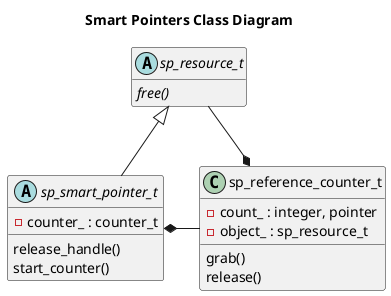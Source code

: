 @startuml

title Smart Pointers Class Diagram

hide empty members

abstract class sp_resource_t {
  {abstract} free()
}

class sp_reference_counter_t {
  - count_ : integer, pointer
  - object_ : sp_resource_t
  grab()
  release()
}

abstract class sp_smart_pointer_t {
  - counter_ : counter_t
  release_handle()
  start_counter()
}

sp_smart_pointer_t -up-|> sp_resource_t
sp_smart_pointer_t     *- sp_reference_counter_t
sp_reference_counter_t *- sp_resource_t

@enduml
